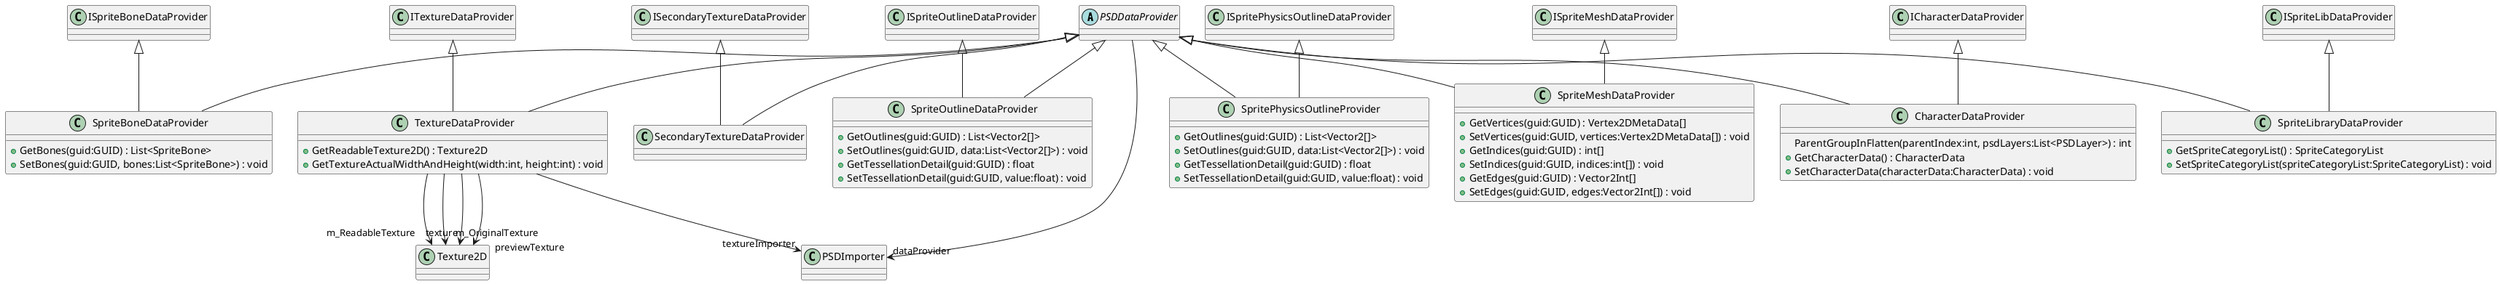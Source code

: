 @startuml
abstract class PSDDataProvider {
}
class SpriteBoneDataProvider {
    + GetBones(guid:GUID) : List<SpriteBone>
    + SetBones(guid:GUID, bones:List<SpriteBone>) : void
}
class TextureDataProvider {
    + GetReadableTexture2D() : Texture2D
    + GetTextureActualWidthAndHeight(width:int, height:int) : void
}
class SecondaryTextureDataProvider {
}
class SpriteOutlineDataProvider {
    + GetOutlines(guid:GUID) : List<Vector2[]>
    + SetOutlines(guid:GUID, data:List<Vector2[]>) : void
    + GetTessellationDetail(guid:GUID) : float
    + SetTessellationDetail(guid:GUID, value:float) : void
}
class SpritePhysicsOutlineProvider {
    + GetOutlines(guid:GUID) : List<Vector2[]>
    + SetOutlines(guid:GUID, data:List<Vector2[]>) : void
    + GetTessellationDetail(guid:GUID) : float
    + SetTessellationDetail(guid:GUID, value:float) : void
}
class SpriteMeshDataProvider {
    + GetVertices(guid:GUID) : Vertex2DMetaData[]
    + SetVertices(guid:GUID, vertices:Vertex2DMetaData[]) : void
    + GetIndices(guid:GUID) : int[]
    + SetIndices(guid:GUID, indices:int[]) : void
    + GetEdges(guid:GUID) : Vector2Int[]
    + SetEdges(guid:GUID, edges:Vector2Int[]) : void
}
class CharacterDataProvider {
    ParentGroupInFlatten(parentIndex:int, psdLayers:List<PSDLayer>) : int
    + GetCharacterData() : CharacterData
    + SetCharacterData(characterData:CharacterData) : void
}
class SpriteLibraryDataProvider {
    + GetSpriteCategoryList() : SpriteCategoryList
    + SetSpriteCategoryList(spriteCategoryList:SpriteCategoryList) : void
}
PSDDataProvider --> "dataProvider" PSDImporter
PSDDataProvider <|-- SpriteBoneDataProvider
ISpriteBoneDataProvider <|-- SpriteBoneDataProvider
PSDDataProvider <|-- TextureDataProvider
ITextureDataProvider <|-- TextureDataProvider
TextureDataProvider --> "m_ReadableTexture" Texture2D
TextureDataProvider --> "m_OriginalTexture" Texture2D
TextureDataProvider --> "textureImporter" PSDImporter
TextureDataProvider --> "texture" Texture2D
TextureDataProvider --> "previewTexture" Texture2D
PSDDataProvider <|-- SecondaryTextureDataProvider
ISecondaryTextureDataProvider <|-- SecondaryTextureDataProvider
PSDDataProvider <|-- SpriteOutlineDataProvider
ISpriteOutlineDataProvider <|-- SpriteOutlineDataProvider
PSDDataProvider <|-- SpritePhysicsOutlineProvider
ISpritePhysicsOutlineDataProvider <|-- SpritePhysicsOutlineProvider
PSDDataProvider <|-- SpriteMeshDataProvider
ISpriteMeshDataProvider <|-- SpriteMeshDataProvider
PSDDataProvider <|-- CharacterDataProvider
ICharacterDataProvider <|-- CharacterDataProvider
PSDDataProvider <|-- SpriteLibraryDataProvider
ISpriteLibDataProvider <|-- SpriteLibraryDataProvider
@enduml
